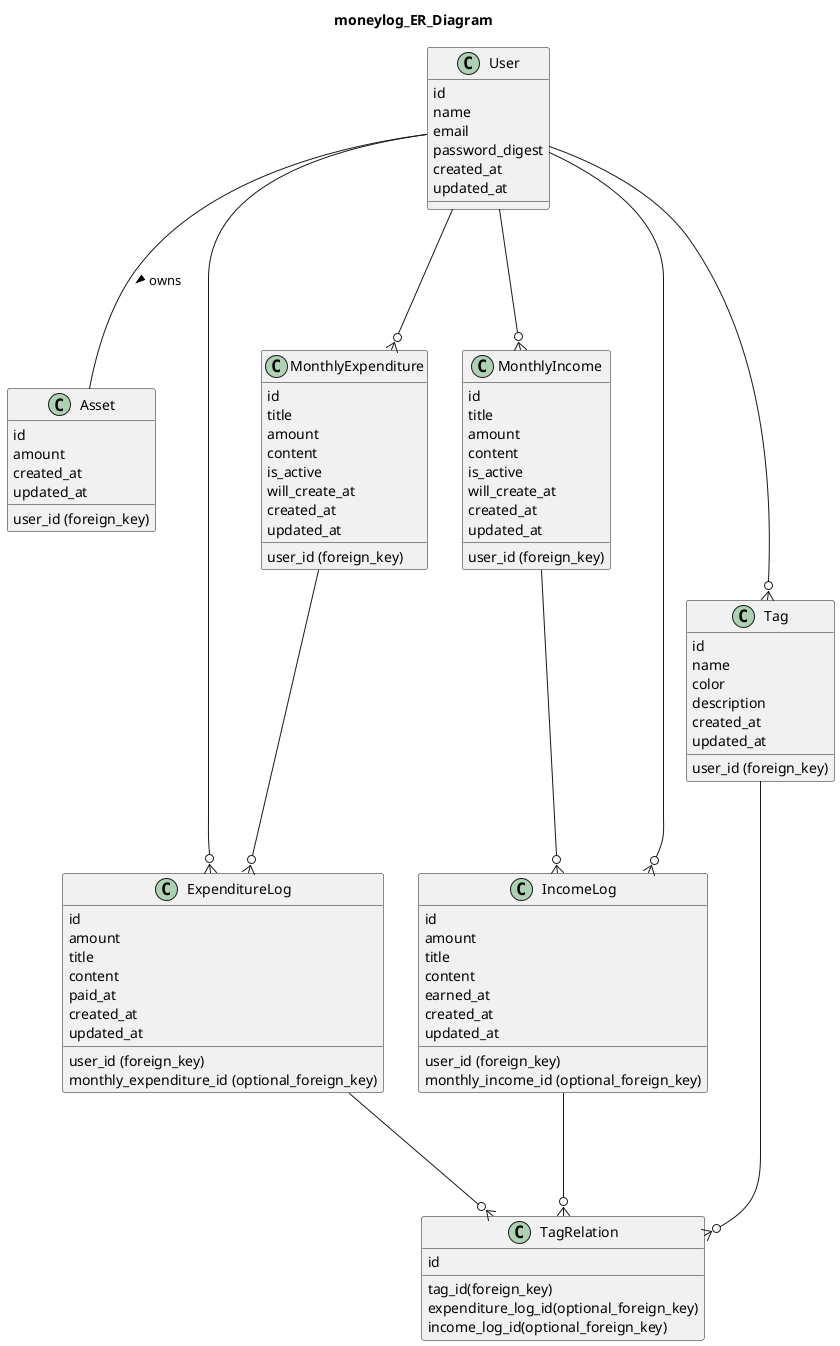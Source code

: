 @startuml
  title moneylog_ER_Diagram

  ' Relationship
  User --- Asset: owns >
  User ---o{ ExpenditureLog
  User ---o{ IncomeLog
  User ---o{ MonthlyExpenditure
  User ---o{ MonthlyIncome
  User ---o{ Tag

  MonthlyExpenditure ---o{ ExpenditureLog
  MonthlyIncome ---o{ IncomeLog

  IncomeLog ---o{ TagRelation
  ExpenditureLog ---o{ TagRelation

  Tag --o{ TagRelation

  class User {
    id
    name
    email
    password_digest
    created_at
    updated_at
  }
  class Asset {
    id
    user_id (foreign_key)
    amount
    created_at
    updated_at
  }
  class MonthlyExpenditure {
    id
    user_id (foreign_key)
    title
    amount
    content
    is_active
    will_create_at
    created_at
    updated_at
  }
  class MonthlyIncome {
    id
    user_id (foreign_key)
    title
    amount
    content
    is_active
    will_create_at
    created_at
    updated_at
  }
  class IncomeLog {
    id
    user_id (foreign_key)
    monthly_income_id (optional_foreign_key)
    amount
    title
    content
    earned_at
    created_at
    updated_at
  }
  class ExpenditureLog {
    id
    user_id (foreign_key)
    monthly_expenditure_id (optional_foreign_key)
    amount
    title
    content
    paid_at
    created_at
    updated_at
  }
  class TagRelation {
    id
    tag_id(foreign_key)
    expenditure_log_id(optional_foreign_key)
    income_log_id(optional_foreign_key)
  }
  class Tag {
    id
    user_id (foreign_key)
    name
    color
    description
    created_at
    updated_at
  }
@enduml

